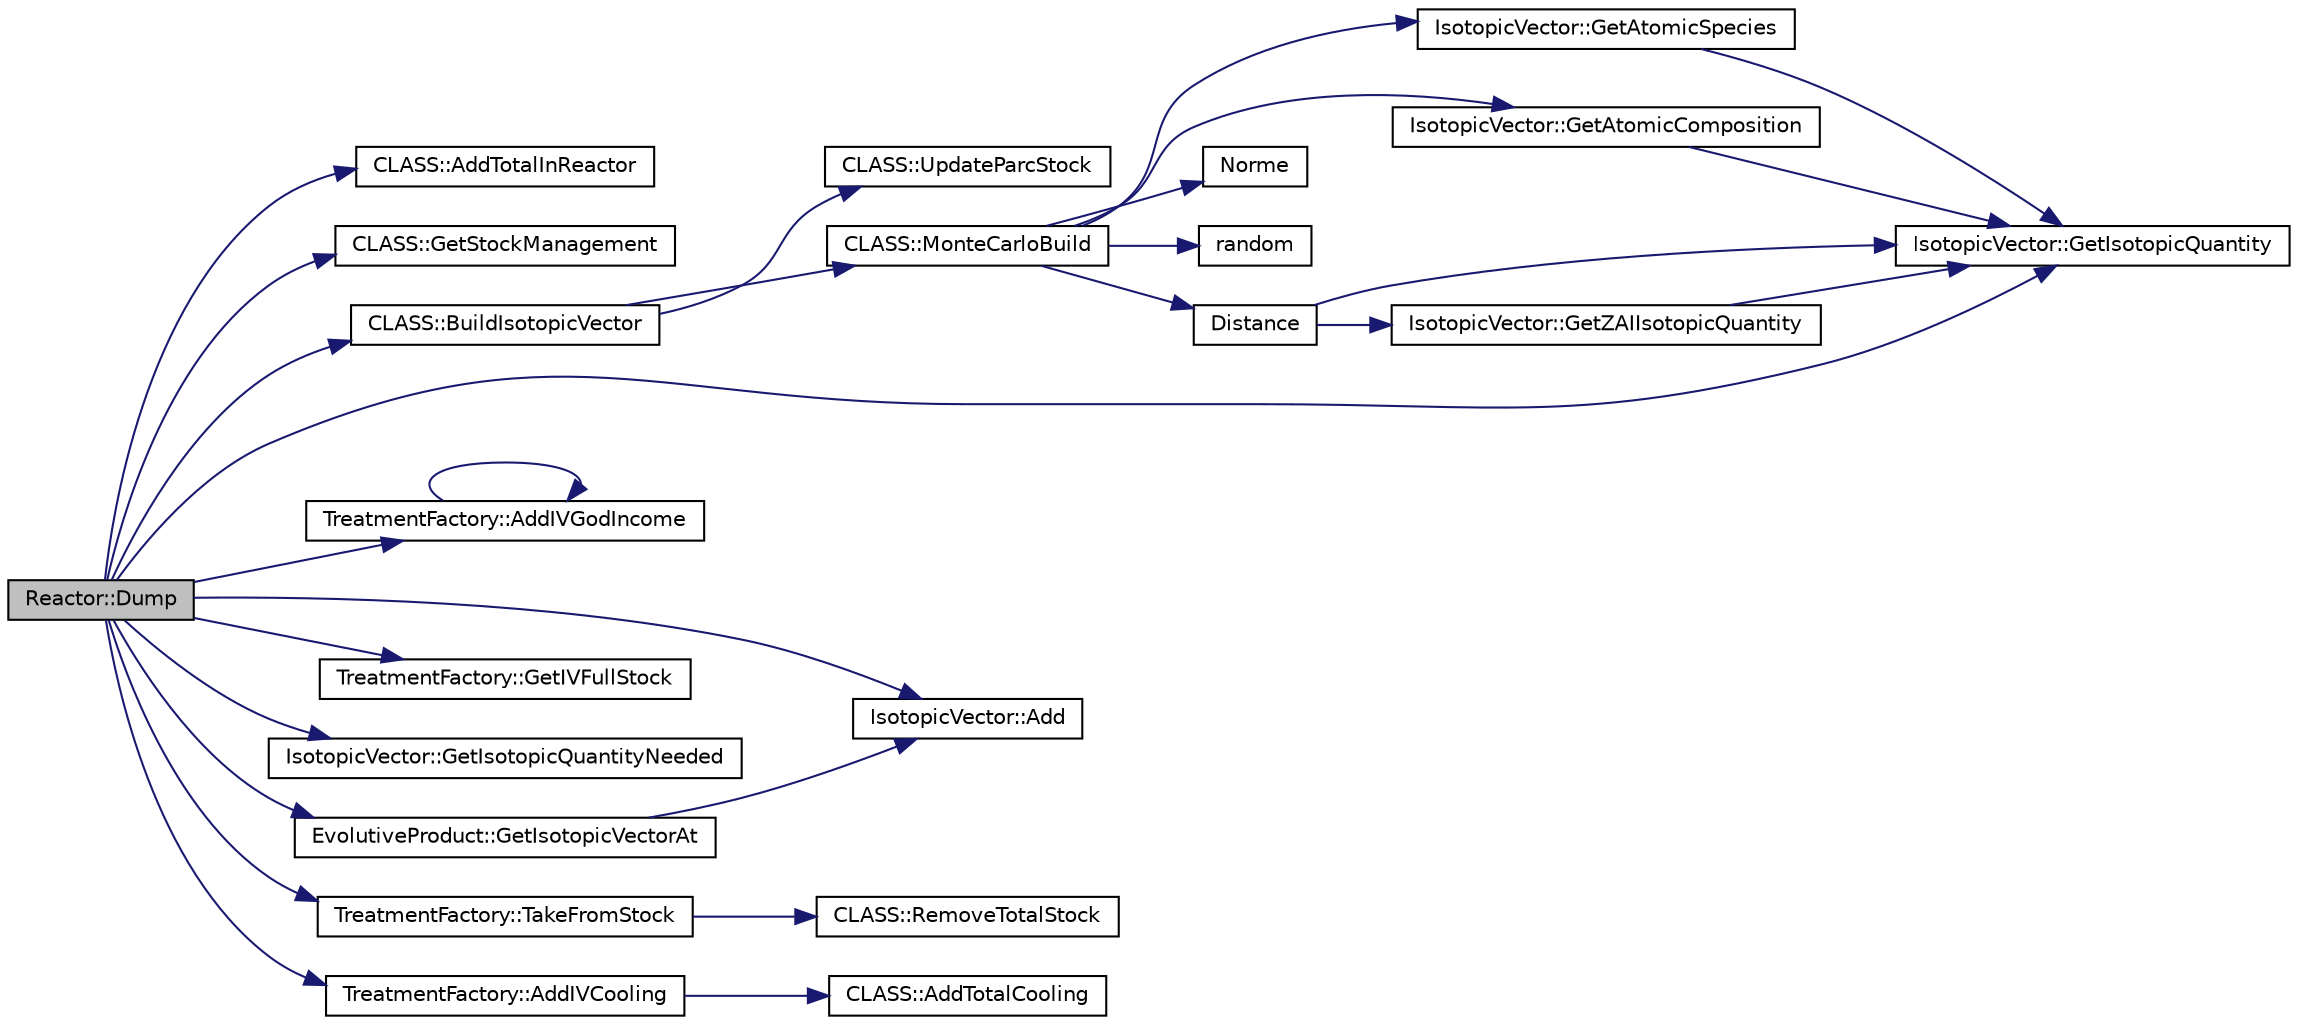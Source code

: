 digraph G
{
  edge [fontname="Helvetica",fontsize="10",labelfontname="Helvetica",labelfontsize="10"];
  node [fontname="Helvetica",fontsize="10",shape=record];
  rankdir="LR";
  Node1 [label="Reactor::Dump",height=0.2,width=0.4,color="black", fillcolor="grey75", style="filled" fontcolor="black"];
  Node1 -> Node2 [color="midnightblue",fontsize="10",style="solid",fontname="Helvetica"];
  Node2 [label="CLASS::AddTotalInReactor",height=0.2,width=0.4,color="black", fillcolor="white", style="filled",URL="$class_c_l_a_s_s.html#a6287bffc1a6f2362d7f77b7beb4fad90"];
  Node1 -> Node3 [color="midnightblue",fontsize="10",style="solid",fontname="Helvetica"];
  Node3 [label="CLASS::GetStockManagement",height=0.2,width=0.4,color="black", fillcolor="white", style="filled",URL="$class_c_l_a_s_s.html#a606e888334162cbc2a2bd8a3951e5669"];
  Node1 -> Node4 [color="midnightblue",fontsize="10",style="solid",fontname="Helvetica"];
  Node4 [label="CLASS::BuildIsotopicVector",height=0.2,width=0.4,color="black", fillcolor="white", style="filled",URL="$class_c_l_a_s_s.html#a38540c368982b9214ad3bf0921f716c5",tooltip="Build The needed Isotopic Vector from the stock."];
  Node4 -> Node5 [color="midnightblue",fontsize="10",style="solid",fontname="Helvetica"];
  Node5 [label="CLASS::UpdateParcStock",height=0.2,width=0.4,color="black", fillcolor="white", style="filled",URL="$class_c_l_a_s_s.html#a168b66c163403cc2b3bc6b73005fb5db"];
  Node4 -> Node6 [color="midnightblue",fontsize="10",style="solid",fontname="Helvetica"];
  Node6 [label="CLASS::MonteCarloBuild",height=0.2,width=0.4,color="black", fillcolor="white", style="filled",URL="$class_c_l_a_s_s.html#aad19446649d83e01e6a0e2aba44fd4db",tooltip="Build the needed IV with the MonteCarlo Method."];
  Node6 -> Node7 [color="midnightblue",fontsize="10",style="solid",fontname="Helvetica"];
  Node7 [label="IsotopicVector::GetAtomicSpecies",height=0.2,width=0.4,color="black", fillcolor="white", style="filled",URL="$class_isotopic_vector.html#a48e0fe3a94246f905e736f482568f1d0",tooltip="Return the Atomic Species contained."];
  Node7 -> Node8 [color="midnightblue",fontsize="10",style="solid",fontname="Helvetica"];
  Node8 [label="IsotopicVector::GetIsotopicQuantity",height=0.2,width=0.4,color="black", fillcolor="white", style="filled",URL="$class_isotopic_vector.html#a0b65f2635da76635c97ddc39faad22bb",tooltip="Return the IVQuantity map."];
  Node6 -> Node9 [color="midnightblue",fontsize="10",style="solid",fontname="Helvetica"];
  Node9 [label="IsotopicVector::GetAtomicComposition",height=0.2,width=0.4,color="black", fillcolor="white", style="filled",URL="$class_isotopic_vector.html#a70fb63806fcd4e0e89db38cc4782137d",tooltip="Return the Atomic composition of the &quot;z&quot; atom."];
  Node9 -> Node8 [color="midnightblue",fontsize="10",style="solid",fontname="Helvetica"];
  Node6 -> Node10 [color="midnightblue",fontsize="10",style="solid",fontname="Helvetica"];
  Node10 [label="Norme",height=0.2,width=0.4,color="black", fillcolor="white", style="filled",URL="$_isotopic_vector_8hxx.html#a1a033d007f432f80b3b7af6a230ba8db"];
  Node6 -> Node11 [color="midnightblue",fontsize="10",style="solid",fontname="Helvetica"];
  Node11 [label="random",height=0.2,width=0.4,color="black", fillcolor="white", style="filled",URL="$_c_l_a_s_s_8cxx.html#ae48e233e44ee318428ac8b07ce14ceb9"];
  Node6 -> Node12 [color="midnightblue",fontsize="10",style="solid",fontname="Helvetica"];
  Node12 [label="Distance",height=0.2,width=0.4,color="black", fillcolor="white", style="filled",URL="$_isotopic_vector_8cxx.html#afaea8492ba2fd9f4a4c67b1922a17ca9"];
  Node12 -> Node8 [color="midnightblue",fontsize="10",style="solid",fontname="Helvetica"];
  Node12 -> Node13 [color="midnightblue",fontsize="10",style="solid",fontname="Helvetica"];
  Node13 [label="IsotopicVector::GetZAIIsotopicQuantity",height=0.2,width=0.4,color="black", fillcolor="white", style="filled",URL="$class_isotopic_vector.html#a40dc795634eba67031bd8f18491fc4b3",tooltip="Return the composition of the IsotopicVector."];
  Node13 -> Node8 [color="midnightblue",fontsize="10",style="solid",fontname="Helvetica"];
  Node1 -> Node14 [color="midnightblue",fontsize="10",style="solid",fontname="Helvetica"];
  Node14 [label="TreatmentFactory::AddIVGodIncome",height=0.2,width=0.4,color="black", fillcolor="white", style="filled",URL="$class_treatment_factory.html#a68dd70c44f9e188cfccbc5bce86f7f9f",tooltip="Add a ZAI*quantity to GodIncome."];
  Node14 -> Node14 [color="midnightblue",fontsize="10",style="solid",fontname="Helvetica"];
  Node1 -> Node15 [color="midnightblue",fontsize="10",style="solid",fontname="Helvetica"];
  Node15 [label="IsotopicVector::Add",height=0.2,width=0.4,color="black", fillcolor="white", style="filled",URL="$class_isotopic_vector.html#a3931b0fa08d48ef9a731e7672e86c9fd",tooltip="Add Quantity gramme of the ZAI Element."];
  Node1 -> Node16 [color="midnightblue",fontsize="10",style="solid",fontname="Helvetica"];
  Node16 [label="TreatmentFactory::GetIVFullStock",height=0.2,width=0.4,color="black", fillcolor="white", style="filled",URL="$class_treatment_factory.html#addb916a2ec7ebf8bea69e5ea5946354a",tooltip="Return the Full Stock."];
  Node1 -> Node8 [color="midnightblue",fontsize="10",style="solid",fontname="Helvetica"];
  Node1 -> Node17 [color="midnightblue",fontsize="10",style="solid",fontname="Helvetica"];
  Node17 [label="IsotopicVector::GetIsotopicQuantityNeeded",height=0.2,width=0.4,color="black", fillcolor="white", style="filled",URL="$class_isotopic_vector.html#aa024722b40de94af85af44ae79ee596e",tooltip="Return the IVQuantityNeeded map."];
  Node1 -> Node18 [color="midnightblue",fontsize="10",style="solid",fontname="Helvetica"];
  Node18 [label="TreatmentFactory::TakeFromStock",height=0.2,width=0.4,color="black", fillcolor="white", style="filled",URL="$class_treatment_factory.html#a5a41538920b093d46868d944e756027b",tooltip="Take isotopicvector from the (index)st vector of the stock."];
  Node18 -> Node19 [color="midnightblue",fontsize="10",style="solid",fontname="Helvetica"];
  Node19 [label="CLASS::RemoveTotalStock",height=0.2,width=0.4,color="black", fillcolor="white", style="filled",URL="$class_c_l_a_s_s.html#a3ae1c315ab87914c8e2c2ddea2d25a9d"];
  Node1 -> Node20 [color="midnightblue",fontsize="10",style="solid",fontname="Helvetica"];
  Node20 [label="TreatmentFactory::AddIVCooling",height=0.2,width=0.4,color="black", fillcolor="white", style="filled",URL="$class_treatment_factory.html#a6905dab6f27092242c13e2ab58e924cc",tooltip="Add Cooling IsotopicVector."];
  Node20 -> Node21 [color="midnightblue",fontsize="10",style="solid",fontname="Helvetica"];
  Node21 [label="CLASS::AddTotalCooling",height=0.2,width=0.4,color="black", fillcolor="white", style="filled",URL="$class_c_l_a_s_s.html#ad1864aa27159ef57dbdc4e364c1cbc69"];
  Node1 -> Node22 [color="midnightblue",fontsize="10",style="solid",fontname="Helvetica"];
  Node22 [label="EvolutiveProduct::GetIsotopicVectorAt",height=0.2,width=0.4,color="black", fillcolor="white", style="filled",URL="$class_evolutive_product.html#ad701e725b358763a1dd2f6d6e3a19721",tooltip="Return the Product IsotopicVector evolution TGraphErrors."];
  Node22 -> Node15 [color="midnightblue",fontsize="10",style="solid",fontname="Helvetica"];
}
